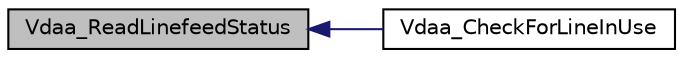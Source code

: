 digraph "Vdaa_ReadLinefeedStatus"
{
  edge [fontname="Helvetica",fontsize="10",labelfontname="Helvetica",labelfontsize="10"];
  node [fontname="Helvetica",fontsize="10",shape=record];
  rankdir="LR";
  Node1 [label="Vdaa_ReadLinefeedStatus",height=0.2,width=0.4,color="black", fillcolor="grey75", style="filled", fontcolor="black"];
  Node1 -> Node2 [dir="back",color="midnightblue",fontsize="10",style="solid",fontname="Helvetica"];
  Node2 [label="Vdaa_CheckForLineInUse",height=0.2,width=0.4,color="black", fillcolor="white", style="filled",URL="$group___v_d_a_a___d_i_a_g.html#gae8e041cca7cd7b7efbdba4b068f9a3a7",tooltip="Monitor LVCS to detect intrusion or parallel handset. "];
}
